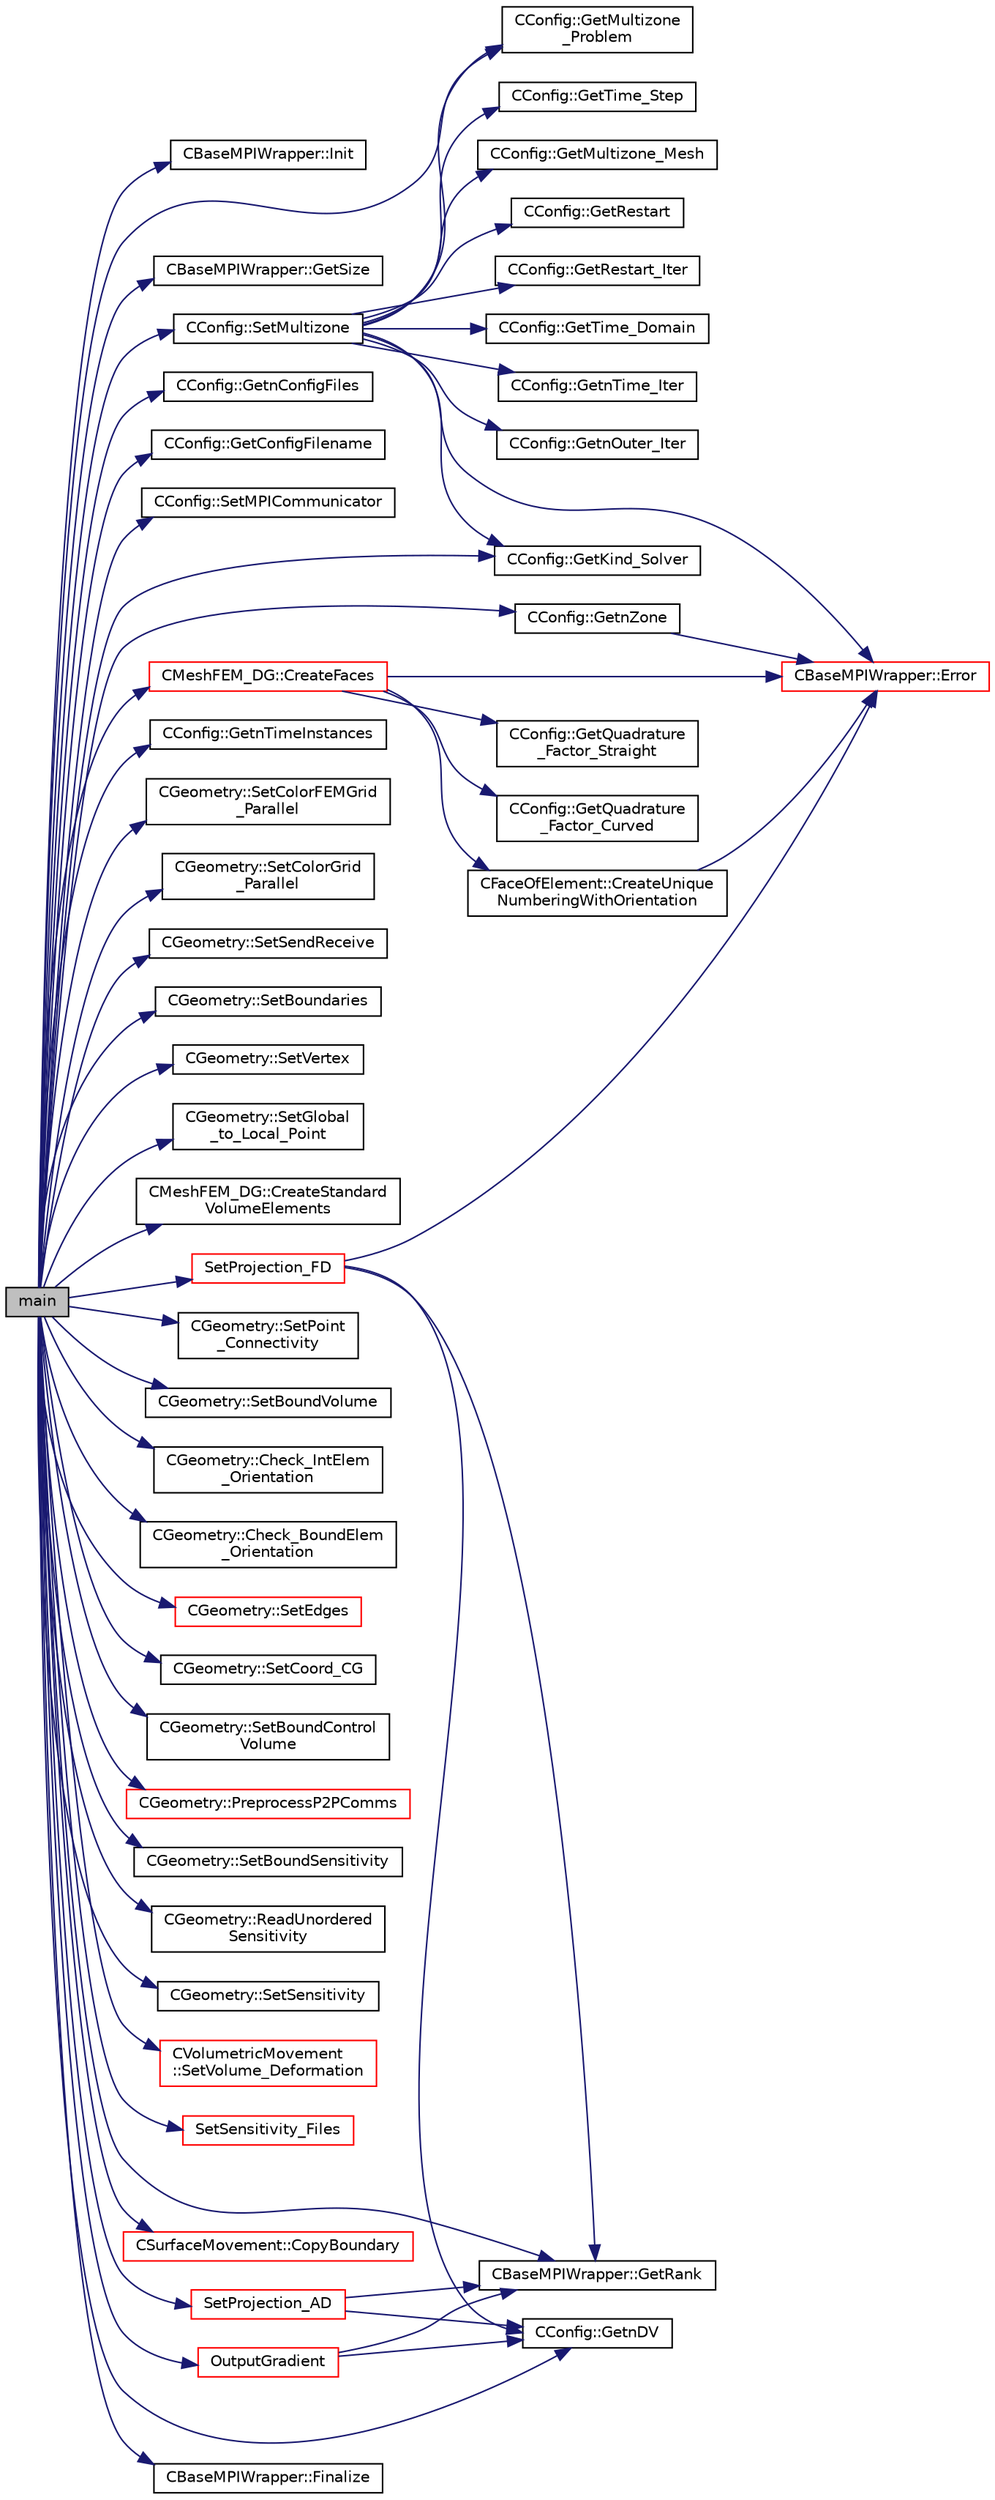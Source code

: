 digraph "main"
{
  edge [fontname="Helvetica",fontsize="10",labelfontname="Helvetica",labelfontsize="10"];
  node [fontname="Helvetica",fontsize="10",shape=record];
  rankdir="LR";
  Node0 [label="main",height=0.2,width=0.4,color="black", fillcolor="grey75", style="filled", fontcolor="black"];
  Node0 -> Node1 [color="midnightblue",fontsize="10",style="solid",fontname="Helvetica"];
  Node1 [label="CBaseMPIWrapper::Init",height=0.2,width=0.4,color="black", fillcolor="white", style="filled",URL="$class_c_base_m_p_i_wrapper.html#a5121bbe2cac1688e28849ebc94441d6e"];
  Node0 -> Node2 [color="midnightblue",fontsize="10",style="solid",fontname="Helvetica"];
  Node2 [label="CBaseMPIWrapper::GetRank",height=0.2,width=0.4,color="black", fillcolor="white", style="filled",URL="$class_c_base_m_p_i_wrapper.html#a801c6612161d6960c5cf25435f244101"];
  Node0 -> Node3 [color="midnightblue",fontsize="10",style="solid",fontname="Helvetica"];
  Node3 [label="CBaseMPIWrapper::GetSize",height=0.2,width=0.4,color="black", fillcolor="white", style="filled",URL="$class_c_base_m_p_i_wrapper.html#a1e80850252f6e4bfc8cd5275d6e3a615"];
  Node0 -> Node4 [color="midnightblue",fontsize="10",style="solid",fontname="Helvetica"];
  Node4 [label="CConfig::GetnZone",height=0.2,width=0.4,color="black", fillcolor="white", style="filled",URL="$class_c_config.html#a33f1af516d14a4d3815b577c37398773",tooltip="Gets the number of zones in the mesh file. "];
  Node4 -> Node5 [color="midnightblue",fontsize="10",style="solid",fontname="Helvetica"];
  Node5 [label="CBaseMPIWrapper::Error",height=0.2,width=0.4,color="red", fillcolor="white", style="filled",URL="$class_c_base_m_p_i_wrapper.html#a04457c47629bda56704e6a8804833eeb"];
  Node0 -> Node7 [color="midnightblue",fontsize="10",style="solid",fontname="Helvetica"];
  Node7 [label="CConfig::GetnConfigFiles",height=0.2,width=0.4,color="black", fillcolor="white", style="filled",URL="$class_c_config.html#afdbdb94ae51f04a8da893505785588c4",tooltip="Get the number of config files. "];
  Node0 -> Node8 [color="midnightblue",fontsize="10",style="solid",fontname="Helvetica"];
  Node8 [label="CConfig::GetConfigFilename",height=0.2,width=0.4,color="black", fillcolor="white", style="filled",URL="$class_c_config.html#ab45b635f28a310c478d765f46d6aa812",tooltip="Get the filenames of the individual config files. "];
  Node0 -> Node9 [color="midnightblue",fontsize="10",style="solid",fontname="Helvetica"];
  Node9 [label="CConfig::SetMPICommunicator",height=0.2,width=0.4,color="black", fillcolor="white", style="filled",URL="$class_c_config.html#a8fe195d73ad49b5b29c7488bd01193a3",tooltip="Set the MPI communicator for SU2. "];
  Node0 -> Node10 [color="midnightblue",fontsize="10",style="solid",fontname="Helvetica"];
  Node10 [label="CConfig::GetMultizone\l_Problem",height=0.2,width=0.4,color="black", fillcolor="white", style="filled",URL="$class_c_config.html#ad9233b666b21e43c18592925be61cc9b",tooltip="Get whether the simulation we are running is a multizone simulation. "];
  Node0 -> Node11 [color="midnightblue",fontsize="10",style="solid",fontname="Helvetica"];
  Node11 [label="CConfig::SetMultizone",height=0.2,width=0.4,color="black", fillcolor="white", style="filled",URL="$class_c_config.html#af324a7309f26a81d9bc9025374b6b9eb",tooltip="Set multizone properties. "];
  Node11 -> Node12 [color="midnightblue",fontsize="10",style="solid",fontname="Helvetica"];
  Node12 [label="CConfig::GetTime_Domain",height=0.2,width=0.4,color="black", fillcolor="white", style="filled",URL="$class_c_config.html#a6a11350b3c8d7577318be43cda6f7292",tooltip="Check if the multizone problem is solved for time domain. "];
  Node11 -> Node5 [color="midnightblue",fontsize="10",style="solid",fontname="Helvetica"];
  Node11 -> Node13 [color="midnightblue",fontsize="10",style="solid",fontname="Helvetica"];
  Node13 [label="CConfig::GetnTime_Iter",height=0.2,width=0.4,color="black", fillcolor="white", style="filled",URL="$class_c_config.html#ace224394bbd9137de2367a6bd1cc9dcd",tooltip="Get the number of time iterations. "];
  Node11 -> Node14 [color="midnightblue",fontsize="10",style="solid",fontname="Helvetica"];
  Node14 [label="CConfig::GetnOuter_Iter",height=0.2,width=0.4,color="black", fillcolor="white", style="filled",URL="$class_c_config.html#ac064f9d284f2fd5d74beaf2f046f82fd",tooltip="Get the number of outer iterations. "];
  Node11 -> Node15 [color="midnightblue",fontsize="10",style="solid",fontname="Helvetica"];
  Node15 [label="CConfig::GetTime_Step",height=0.2,width=0.4,color="black", fillcolor="white", style="filled",URL="$class_c_config.html#ae13c09328e650c83c411767c030c8f7e",tooltip="Get the time step for multizone problems. "];
  Node11 -> Node10 [color="midnightblue",fontsize="10",style="solid",fontname="Helvetica"];
  Node11 -> Node16 [color="midnightblue",fontsize="10",style="solid",fontname="Helvetica"];
  Node16 [label="CConfig::GetMultizone_Mesh",height=0.2,width=0.4,color="black", fillcolor="white", style="filled",URL="$class_c_config.html#abe8e622a7036630cb0154761ab154ecc"];
  Node11 -> Node17 [color="midnightblue",fontsize="10",style="solid",fontname="Helvetica"];
  Node17 [label="CConfig::GetRestart",height=0.2,width=0.4,color="black", fillcolor="white", style="filled",URL="$class_c_config.html#ae2c8a1c09ca98735256b4ed53642ada5",tooltip="Provides the restart information. "];
  Node11 -> Node18 [color="midnightblue",fontsize="10",style="solid",fontname="Helvetica"];
  Node18 [label="CConfig::GetRestart_Iter",height=0.2,width=0.4,color="black", fillcolor="white", style="filled",URL="$class_c_config.html#adc13797fe94c17845a382dc34f706cfb",tooltip="Get the restart iteration. "];
  Node11 -> Node19 [color="midnightblue",fontsize="10",style="solid",fontname="Helvetica"];
  Node19 [label="CConfig::GetKind_Solver",height=0.2,width=0.4,color="black", fillcolor="white", style="filled",URL="$class_c_config.html#a0e2628fc803f14ec6179427ee02e8655",tooltip="Governing equations of the flow (it can be different from the run time equation). ..."];
  Node0 -> Node19 [color="midnightblue",fontsize="10",style="solid",fontname="Helvetica"];
  Node0 -> Node20 [color="midnightblue",fontsize="10",style="solid",fontname="Helvetica"];
  Node20 [label="CConfig::GetnTimeInstances",height=0.2,width=0.4,color="black", fillcolor="white", style="filled",URL="$class_c_config.html#a2e52fd45c8b5179c9cb3ce5fff935f11",tooltip="Retrieves the number of periodic time instances for Harmonic Balance. "];
  Node0 -> Node21 [color="midnightblue",fontsize="10",style="solid",fontname="Helvetica"];
  Node21 [label="CGeometry::SetColorFEMGrid\l_Parallel",height=0.2,width=0.4,color="black", fillcolor="white", style="filled",URL="$class_c_geometry.html#a2f35ed9d862442262c9709669831ad62",tooltip="A virtual member. "];
  Node0 -> Node22 [color="midnightblue",fontsize="10",style="solid",fontname="Helvetica"];
  Node22 [label="CGeometry::SetColorGrid\l_Parallel",height=0.2,width=0.4,color="black", fillcolor="white", style="filled",URL="$class_c_geometry.html#ad8c16bc1dc14e8ca39b4754770cf8650",tooltip="A virtual member. "];
  Node0 -> Node23 [color="midnightblue",fontsize="10",style="solid",fontname="Helvetica"];
  Node23 [label="CGeometry::SetSendReceive",height=0.2,width=0.4,color="black", fillcolor="white", style="filled",URL="$class_c_geometry.html#ac62ff5e07bf94a30736ab85daf555065",tooltip="A virtual member. "];
  Node0 -> Node24 [color="midnightblue",fontsize="10",style="solid",fontname="Helvetica"];
  Node24 [label="CGeometry::SetBoundaries",height=0.2,width=0.4,color="black", fillcolor="white", style="filled",URL="$class_c_geometry.html#a41025a578a39f73b66541f15f71c37ea",tooltip="A virtual member. "];
  Node0 -> Node25 [color="midnightblue",fontsize="10",style="solid",fontname="Helvetica"];
  Node25 [label="CGeometry::SetVertex",height=0.2,width=0.4,color="black", fillcolor="white", style="filled",URL="$class_c_geometry.html#a5729d3ebf9e8fb8aa3e92ec4ca21575f",tooltip="Sets the vertices. "];
  Node0 -> Node26 [color="midnightblue",fontsize="10",style="solid",fontname="Helvetica"];
  Node26 [label="CGeometry::SetGlobal\l_to_Local_Point",height=0.2,width=0.4,color="black", fillcolor="white", style="filled",URL="$class_c_geometry.html#af2cad0cc9b58ca4a6f7d8618f0af41c2",tooltip="A virtual member. "];
  Node0 -> Node27 [color="midnightblue",fontsize="10",style="solid",fontname="Helvetica"];
  Node27 [label="CMeshFEM_DG::CreateStandard\lVolumeElements",height=0.2,width=0.4,color="black", fillcolor="white", style="filled",URL="$class_c_mesh_f_e_m___d_g.html#a0eff23b6bfc954a78446b1cac9b6120a",tooltip="Function to create the standard volume elements. "];
  Node0 -> Node28 [color="midnightblue",fontsize="10",style="solid",fontname="Helvetica"];
  Node28 [label="CMeshFEM_DG::CreateFaces",height=0.2,width=0.4,color="red", fillcolor="white", style="filled",URL="$class_c_mesh_f_e_m___d_g.html#a1f627fc4d40b545b139486a83396874d",tooltip="Function to create the faces used in the DG formulation. "];
  Node28 -> Node29 [color="midnightblue",fontsize="10",style="solid",fontname="Helvetica"];
  Node29 [label="CConfig::GetQuadrature\l_Factor_Straight",height=0.2,width=0.4,color="black", fillcolor="white", style="filled",URL="$class_c_config.html#a6dc6b40ec06c8a5c04416ce14462d2d2",tooltip="Get the factor applied during quadrature of straight elements. "];
  Node28 -> Node30 [color="midnightblue",fontsize="10",style="solid",fontname="Helvetica"];
  Node30 [label="CConfig::GetQuadrature\l_Factor_Curved",height=0.2,width=0.4,color="black", fillcolor="white", style="filled",URL="$class_c_config.html#a508727e0b86e8fad27437b5bd1db2976",tooltip="Get the factor applied during quadrature of curved elements. "];
  Node28 -> Node31 [color="midnightblue",fontsize="10",style="solid",fontname="Helvetica"];
  Node31 [label="CFaceOfElement::CreateUnique\lNumberingWithOrientation",height=0.2,width=0.4,color="black", fillcolor="white", style="filled",URL="$class_c_face_of_element.html#aa4d87bea8ad3cf2bf6ccf58099605f85"];
  Node31 -> Node5 [color="midnightblue",fontsize="10",style="solid",fontname="Helvetica"];
  Node28 -> Node5 [color="midnightblue",fontsize="10",style="solid",fontname="Helvetica"];
  Node0 -> Node42 [color="midnightblue",fontsize="10",style="solid",fontname="Helvetica"];
  Node42 [label="CGeometry::SetPoint\l_Connectivity",height=0.2,width=0.4,color="black", fillcolor="white", style="filled",URL="$class_c_geometry.html#af434fdef787e1c2c494cb19463658efa",tooltip="Setas connectivity between points. "];
  Node0 -> Node43 [color="midnightblue",fontsize="10",style="solid",fontname="Helvetica"];
  Node43 [label="CGeometry::SetBoundVolume",height=0.2,width=0.4,color="black", fillcolor="white", style="filled",URL="$class_c_geometry.html#aa9f47c3657519c1bc4a08613583dc984",tooltip="Sets the boundary volume. "];
  Node0 -> Node44 [color="midnightblue",fontsize="10",style="solid",fontname="Helvetica"];
  Node44 [label="CGeometry::Check_IntElem\l_Orientation",height=0.2,width=0.4,color="black", fillcolor="white", style="filled",URL="$class_c_geometry.html#ab4bd8e972f8b2e0e09ac1e6485f8766a",tooltip="A virtual member. "];
  Node0 -> Node45 [color="midnightblue",fontsize="10",style="solid",fontname="Helvetica"];
  Node45 [label="CGeometry::Check_BoundElem\l_Orientation",height=0.2,width=0.4,color="black", fillcolor="white", style="filled",URL="$class_c_geometry.html#aac781c6eb2dc4d59bf819543c010af0c",tooltip="A virtual member. "];
  Node0 -> Node46 [color="midnightblue",fontsize="10",style="solid",fontname="Helvetica"];
  Node46 [label="CGeometry::SetEdges",height=0.2,width=0.4,color="red", fillcolor="white", style="filled",URL="$class_c_geometry.html#afd0eccdc94ace335c037e2f620e73094",tooltip="Sets the edges of an elemment. "];
  Node0 -> Node52 [color="midnightblue",fontsize="10",style="solid",fontname="Helvetica"];
  Node52 [label="CGeometry::SetCoord_CG",height=0.2,width=0.4,color="black", fillcolor="white", style="filled",URL="$class_c_geometry.html#a83962c234a9cafc63a3d4a8f2ac48875",tooltip="Sets CG coordinates. "];
  Node0 -> Node53 [color="midnightblue",fontsize="10",style="solid",fontname="Helvetica"];
  Node53 [label="CGeometry::SetBoundControl\lVolume",height=0.2,width=0.4,color="black", fillcolor="white", style="filled",URL="$class_c_geometry.html#adf22bc637db1c4d9dd150c6185ab1566",tooltip="A virtual member. "];
  Node0 -> Node54 [color="midnightblue",fontsize="10",style="solid",fontname="Helvetica"];
  Node54 [label="CGeometry::PreprocessP2PComms",height=0.2,width=0.4,color="red", fillcolor="white", style="filled",URL="$class_c_geometry.html#a8275875241decaaa930663926dc15e4d",tooltip="Routine to launch non-blocking recvs only for all periodic communications. Note that this routine is ..."];
  Node0 -> Node61 [color="midnightblue",fontsize="10",style="solid",fontname="Helvetica"];
  Node61 [label="CGeometry::SetBoundSensitivity",height=0.2,width=0.4,color="black", fillcolor="white", style="filled",URL="$class_c_geometry.html#ac4dbde278d7caf5b0f9d3c53ec12a3e6",tooltip="A virtual member. "];
  Node0 -> Node62 [color="midnightblue",fontsize="10",style="solid",fontname="Helvetica"];
  Node62 [label="CGeometry::ReadUnordered\lSensitivity",height=0.2,width=0.4,color="black", fillcolor="white", style="filled",URL="$class_c_geometry.html#a710a4fec33e98e04c649dd6fad35e525",tooltip="A virtual member. "];
  Node0 -> Node63 [color="midnightblue",fontsize="10",style="solid",fontname="Helvetica"];
  Node63 [label="CGeometry::SetSensitivity",height=0.2,width=0.4,color="black", fillcolor="white", style="filled",URL="$class_c_geometry.html#aed8f6e04c2160103a4de747ee3ff2750",tooltip="A virtual member. "];
  Node0 -> Node64 [color="midnightblue",fontsize="10",style="solid",fontname="Helvetica"];
  Node64 [label="CVolumetricMovement\l::SetVolume_Deformation",height=0.2,width=0.4,color="red", fillcolor="white", style="filled",URL="$class_c_volumetric_movement.html#a9120967db0448fb16cb3ddf14ce6b533",tooltip="Grid deformation using the spring analogy method. "];
  Node0 -> Node158 [color="midnightblue",fontsize="10",style="solid",fontname="Helvetica"];
  Node158 [label="SetSensitivity_Files",height=0.2,width=0.4,color="red", fillcolor="white", style="filled",URL="$_s_u2___d_o_t_8cpp.html#a63d4fd49ad25f4916709545fb847948c",tooltip="Write the sensitivity (including mesh sensitivity) computed with the discrete adjoint method on the s..."];
  Node0 -> Node211 [color="midnightblue",fontsize="10",style="solid",fontname="Helvetica"];
  Node211 [label="CConfig::GetnDV",height=0.2,width=0.4,color="black", fillcolor="white", style="filled",URL="$class_c_config.html#ab66ab17694d24587bec7aa4d2ba8ea70",tooltip="Get the number of design variables. "];
  Node0 -> Node212 [color="midnightblue",fontsize="10",style="solid",fontname="Helvetica"];
  Node212 [label="CSurfaceMovement::CopyBoundary",height=0.2,width=0.4,color="red", fillcolor="white", style="filled",URL="$class_c_surface_movement.html#ad71383591c980d5e1f1858074b6b616b",tooltip="Copy the boundary coordinates to each vertex. "];
  Node0 -> Node214 [color="midnightblue",fontsize="10",style="solid",fontname="Helvetica"];
  Node214 [label="SetProjection_AD",height=0.2,width=0.4,color="red", fillcolor="white", style="filled",URL="$_s_u2___d_o_t_8cpp.html#a3fceed882e8eb3d6796c8e8396af7d87",tooltip="Projection of the surface sensitivity using algorithmic differentiation (AD). "];
  Node214 -> Node2 [color="midnightblue",fontsize="10",style="solid",fontname="Helvetica"];
  Node214 -> Node211 [color="midnightblue",fontsize="10",style="solid",fontname="Helvetica"];
  Node0 -> Node382 [color="midnightblue",fontsize="10",style="solid",fontname="Helvetica"];
  Node382 [label="SetProjection_FD",height=0.2,width=0.4,color="red", fillcolor="white", style="filled",URL="$_s_u2___d_o_t_8cpp.html#a5c5163a755085e03f1dfa23aeb7e21f2",tooltip="Projection of the surface sensitivity using finite differences (FD). "];
  Node382 -> Node2 [color="midnightblue",fontsize="10",style="solid",fontname="Helvetica"];
  Node382 -> Node211 [color="midnightblue",fontsize="10",style="solid",fontname="Helvetica"];
  Node382 -> Node5 [color="midnightblue",fontsize="10",style="solid",fontname="Helvetica"];
  Node0 -> Node384 [color="midnightblue",fontsize="10",style="solid",fontname="Helvetica"];
  Node384 [label="OutputGradient",height=0.2,width=0.4,color="red", fillcolor="white", style="filled",URL="$_s_u2___d_o_t_8cpp.html#a6325f0b5516157a9727d2fda90883491",tooltip="Prints the gradient information to a file. "];
  Node384 -> Node2 [color="midnightblue",fontsize="10",style="solid",fontname="Helvetica"];
  Node384 -> Node211 [color="midnightblue",fontsize="10",style="solid",fontname="Helvetica"];
  Node0 -> Node385 [color="midnightblue",fontsize="10",style="solid",fontname="Helvetica"];
  Node385 [label="CBaseMPIWrapper::Finalize",height=0.2,width=0.4,color="black", fillcolor="white", style="filled",URL="$class_c_base_m_p_i_wrapper.html#a37593da0eeb6ca26eea34567706e6e1f"];
}
